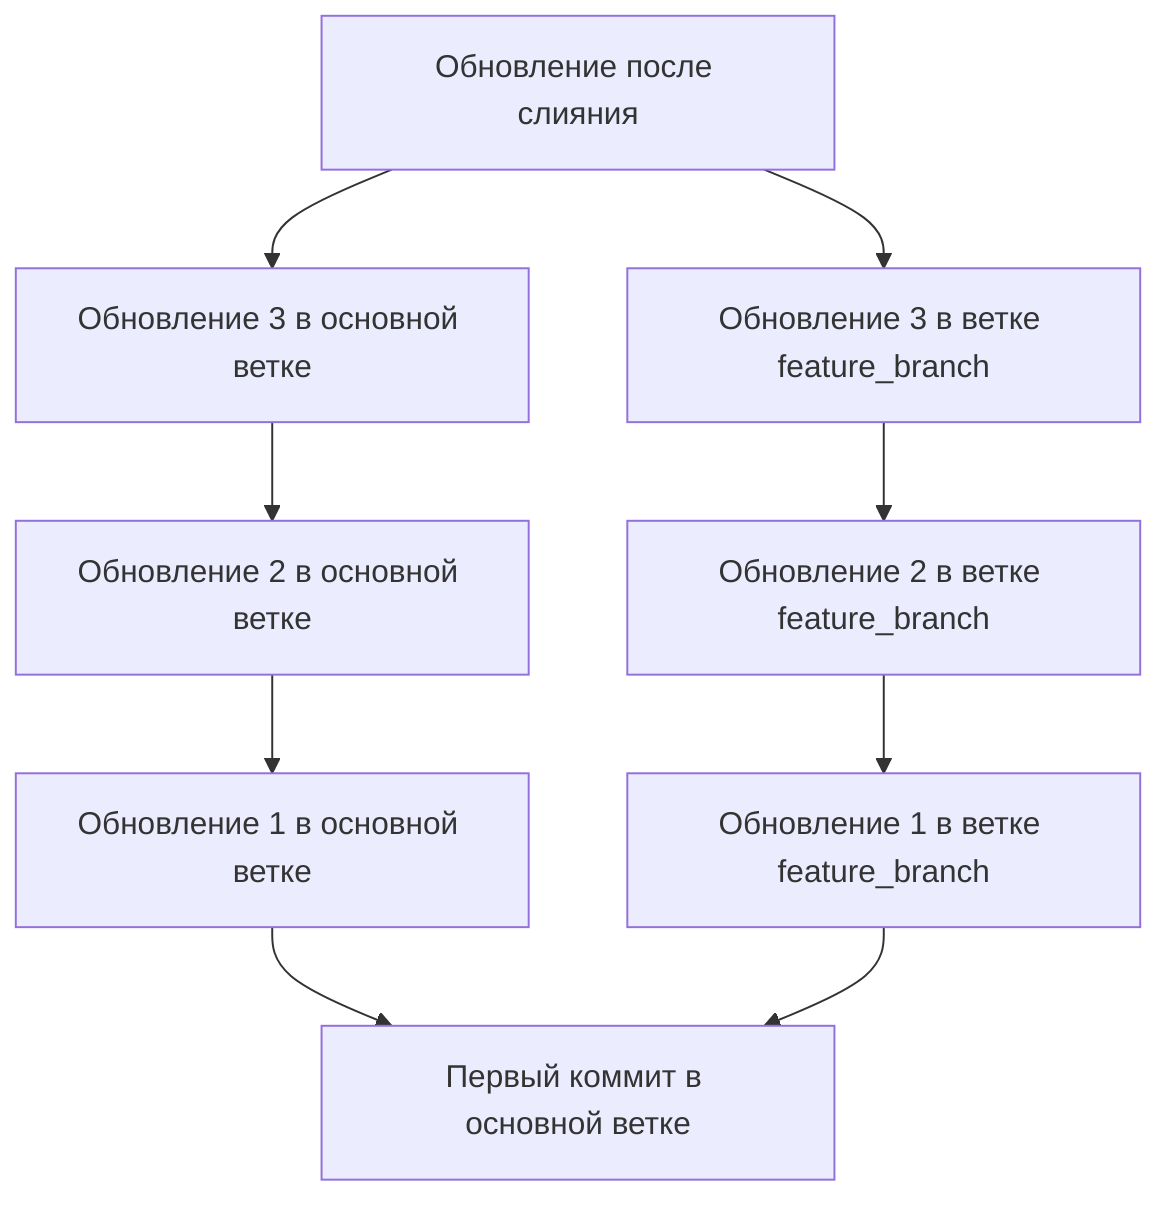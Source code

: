 graph TD
    b6abca8["Обновление после слияния"]
    0e4652d["Обновление 3 в ветке feature_branch"]
    d58b168["Обновление 2 в ветке feature_branch"]
    d8159fb["Обновление 1 в ветке feature_branch"]
    982498b["Обновление 3 в основной ветке"]
    ca93504["Обновление 2 в основной ветке"]
    3cb6267["Обновление 1 в основной ветке"]
    c484e16["Первый коммит в основной ветке"]
    0e4652d --> d58b168
    d58b168 --> d8159fb
    b6abca8 --> 982498b
    982498b --> ca93504
    ca93504 --> 3cb6267
    3cb6267 --> c484e16
    b6abca8 --> 0e4652d
    d8159fb  --> c484e16